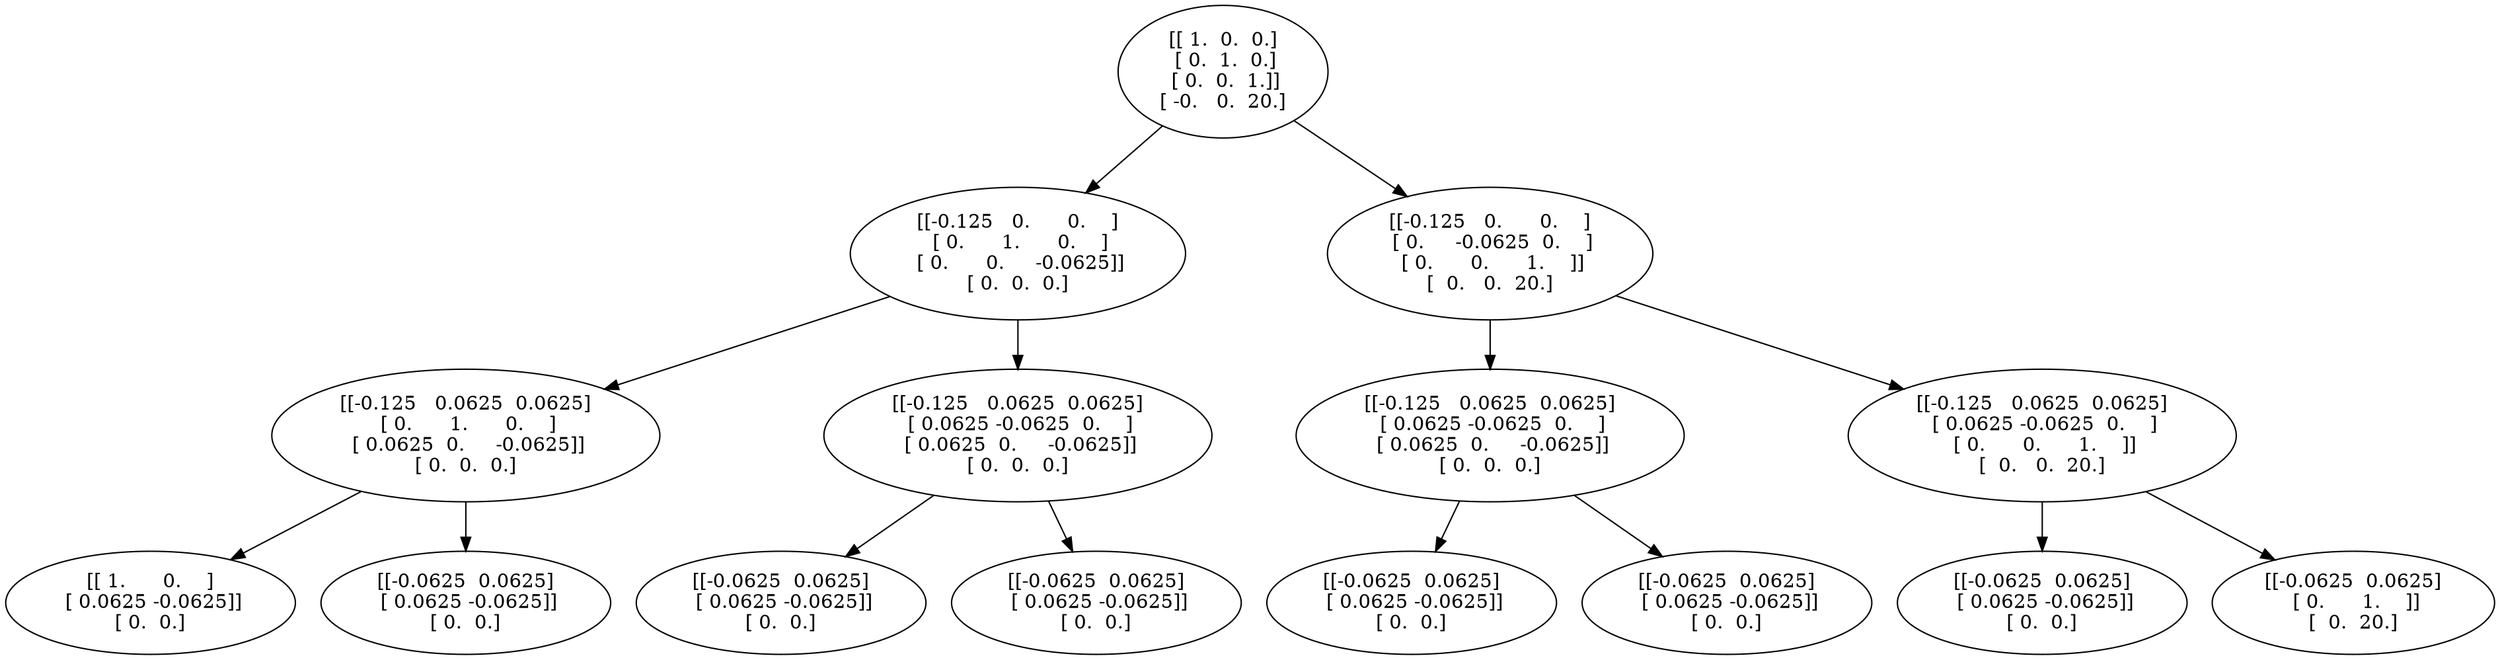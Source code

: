 digraph g {
4328028208[label="[[ 1.  0.  0.]\n [ 0.  1.  0.]\n [ 0.  0.  1.]]\n[ -0.   0.  20.]"];
4328028208 -> 4328028280;
4328028208 -> 4328028352;
4328028280[label="[[-0.125   0.      0.    ]\n [ 0.      1.      0.    ]\n [ 0.      0.     -0.0625]]\n[ 0.  0.  0.]"];
4328028280 -> 4328028424;
4328028280 -> 4328028496;
4328028424[label="[[-0.125   0.0625  0.0625]\n [ 0.      1.      0.    ]\n [ 0.0625  0.     -0.0625]]\n[ 0.  0.  0.]"];
4328028424 -> 4328028568;
4328028424 -> 4328028640;
4328028568[label="[[ 1.      0.    ]\n [ 0.0625 -0.0625]]\n[ 0.  0.]"];
4328028640[label="[[-0.0625  0.0625]\n [ 0.0625 -0.0625]]\n[ 0.  0.]"];
4328028496[label="[[-0.125   0.0625  0.0625]\n [ 0.0625 -0.0625  0.    ]\n [ 0.0625  0.     -0.0625]]\n[ 0.  0.  0.]"];
4328028496 -> 4328028712;
4328028496 -> 4328028784;
4328028712[label="[[-0.0625  0.0625]\n [ 0.0625 -0.0625]]\n[ 0.  0.]"];
4328028784[label="[[-0.0625  0.0625]\n [ 0.0625 -0.0625]]\n[ 0.  0.]"];
4328028352[label="[[-0.125   0.      0.    ]\n [ 0.     -0.0625  0.    ]\n [ 0.      0.      1.    ]]\n[  0.   0.  20.]"];
4328028352 -> 4328028856;
4328028352 -> 4328028928;
4328028856[label="[[-0.125   0.0625  0.0625]\n [ 0.0625 -0.0625  0.    ]\n [ 0.0625  0.     -0.0625]]\n[ 0.  0.  0.]"];
4328028856 -> 4328029000;
4328028856 -> 4328029072;
4328029000[label="[[-0.0625  0.0625]\n [ 0.0625 -0.0625]]\n[ 0.  0.]"];
4328029072[label="[[-0.0625  0.0625]\n [ 0.0625 -0.0625]]\n[ 0.  0.]"];
4328028928[label="[[-0.125   0.0625  0.0625]\n [ 0.0625 -0.0625  0.    ]\n [ 0.      0.      1.    ]]\n[  0.   0.  20.]"];
4328028928 -> 4328029144;
4328028928 -> 4328029216;
4328029144[label="[[-0.0625  0.0625]\n [ 0.0625 -0.0625]]\n[ 0.  0.]"];
4328029216[label="[[-0.0625  0.0625]\n [ 0.      1.    ]]\n[  0.  20.]"];
}
